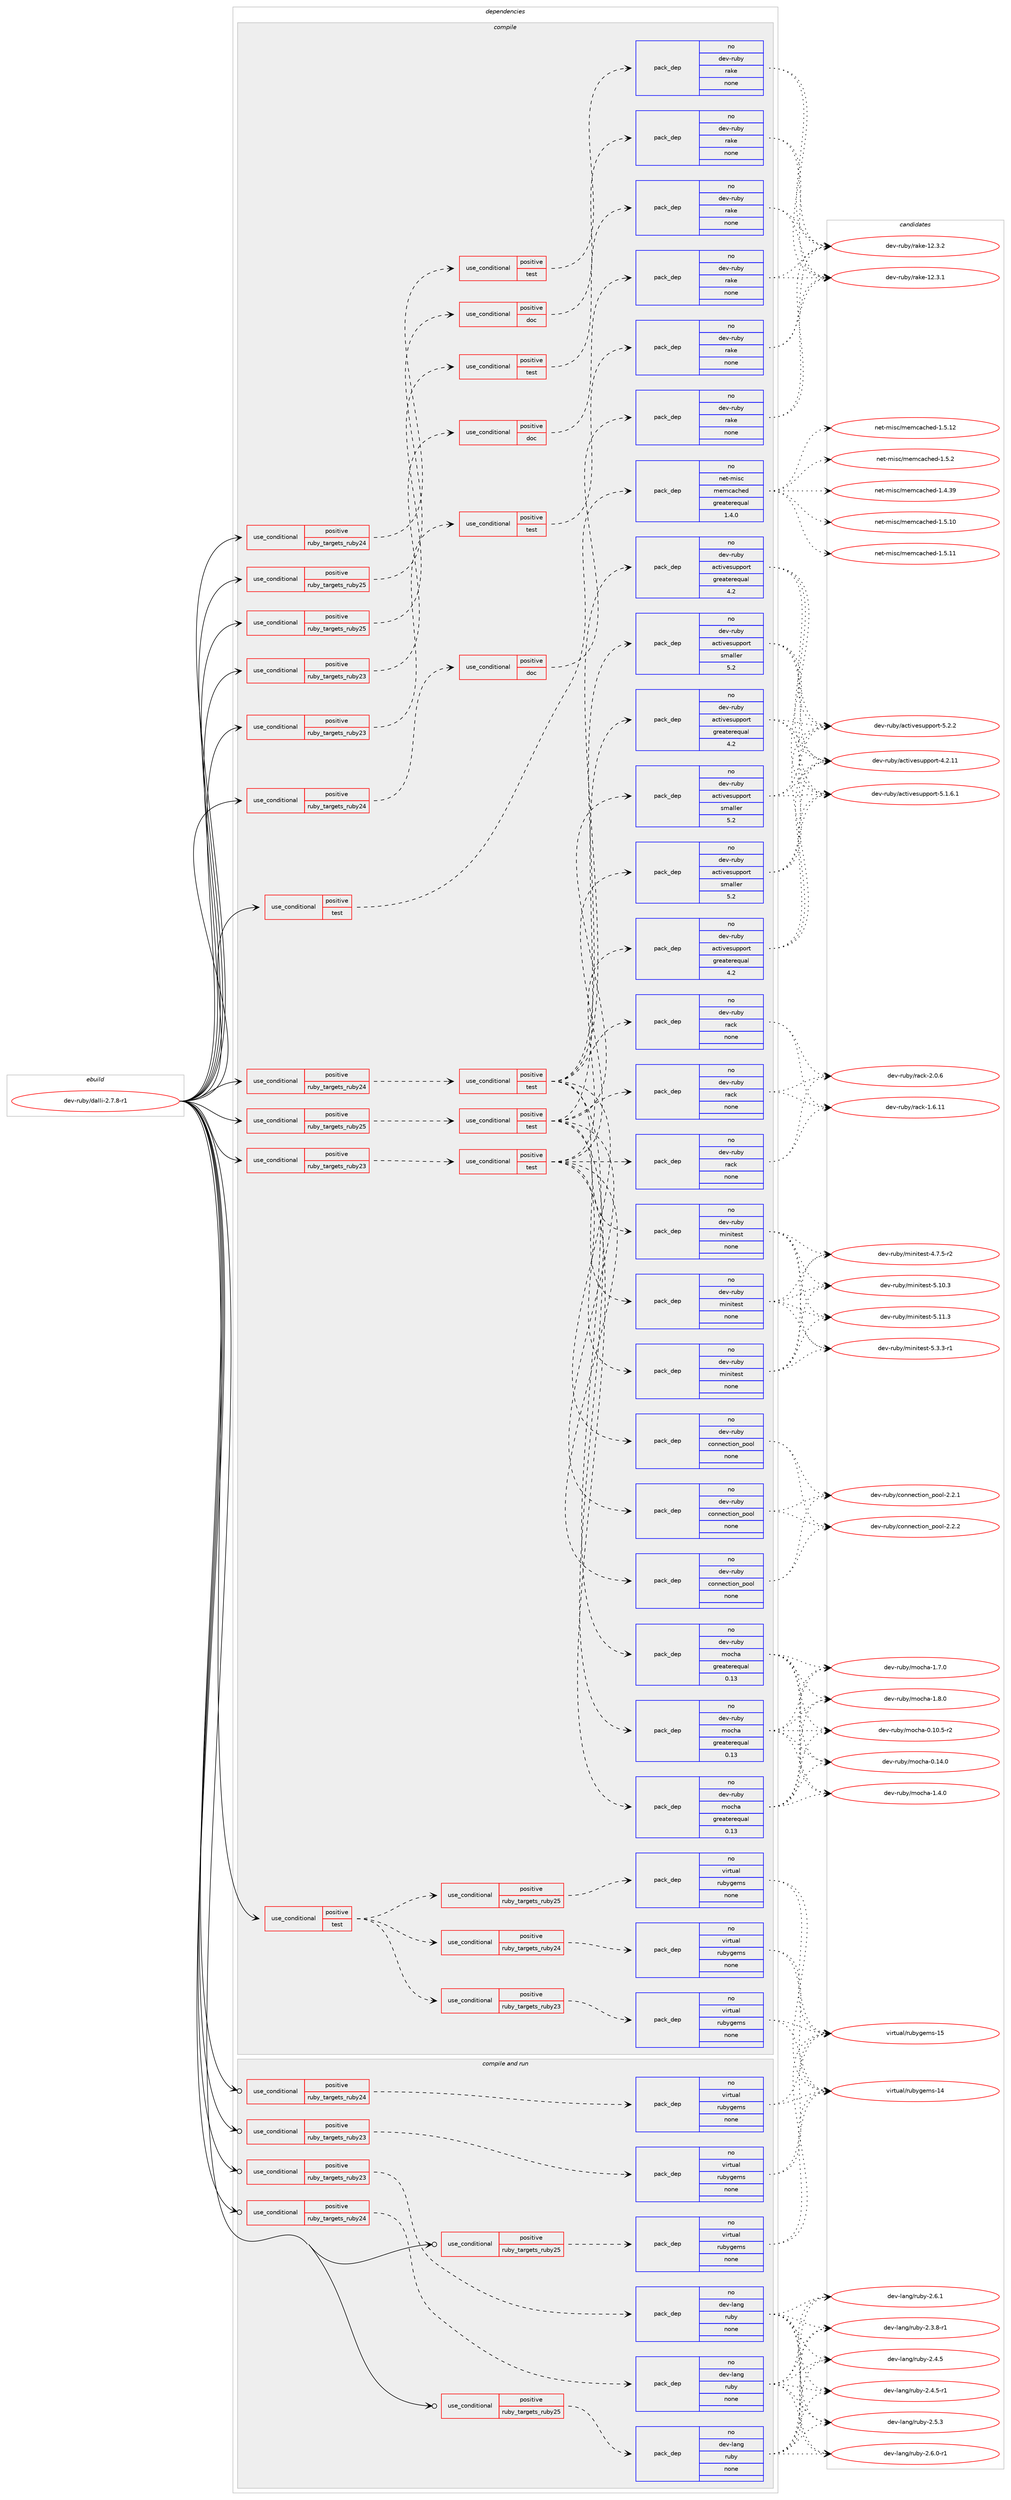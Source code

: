 digraph prolog {

# *************
# Graph options
# *************

newrank=true;
concentrate=true;
compound=true;
graph [rankdir=LR,fontname=Helvetica,fontsize=10,ranksep=1.5];#, ranksep=2.5, nodesep=0.2];
edge  [arrowhead=vee];
node  [fontname=Helvetica,fontsize=10];

# **********
# The ebuild
# **********

subgraph cluster_leftcol {
color=gray;
rank=same;
label=<<i>ebuild</i>>;
id [label="dev-ruby/dalli-2.7.8-r1", color=red, width=4, href="../dev-ruby/dalli-2.7.8-r1.svg"];
}

# ****************
# The dependencies
# ****************

subgraph cluster_midcol {
color=gray;
label=<<i>dependencies</i>>;
subgraph cluster_compile {
fillcolor="#eeeeee";
style=filled;
label=<<i>compile</i>>;
subgraph cond397732 {
dependency1489454 [label=<<TABLE BORDER="0" CELLBORDER="1" CELLSPACING="0" CELLPADDING="4"><TR><TD ROWSPAN="3" CELLPADDING="10">use_conditional</TD></TR><TR><TD>positive</TD></TR><TR><TD>ruby_targets_ruby23</TD></TR></TABLE>>, shape=none, color=red];
subgraph cond397733 {
dependency1489455 [label=<<TABLE BORDER="0" CELLBORDER="1" CELLSPACING="0" CELLPADDING="4"><TR><TD ROWSPAN="3" CELLPADDING="10">use_conditional</TD></TR><TR><TD>positive</TD></TR><TR><TD>doc</TD></TR></TABLE>>, shape=none, color=red];
subgraph pack1068278 {
dependency1489456 [label=<<TABLE BORDER="0" CELLBORDER="1" CELLSPACING="0" CELLPADDING="4" WIDTH="220"><TR><TD ROWSPAN="6" CELLPADDING="30">pack_dep</TD></TR><TR><TD WIDTH="110">no</TD></TR><TR><TD>dev-ruby</TD></TR><TR><TD>rake</TD></TR><TR><TD>none</TD></TR><TR><TD></TD></TR></TABLE>>, shape=none, color=blue];
}
dependency1489455:e -> dependency1489456:w [weight=20,style="dashed",arrowhead="vee"];
}
dependency1489454:e -> dependency1489455:w [weight=20,style="dashed",arrowhead="vee"];
}
id:e -> dependency1489454:w [weight=20,style="solid",arrowhead="vee"];
subgraph cond397734 {
dependency1489457 [label=<<TABLE BORDER="0" CELLBORDER="1" CELLSPACING="0" CELLPADDING="4"><TR><TD ROWSPAN="3" CELLPADDING="10">use_conditional</TD></TR><TR><TD>positive</TD></TR><TR><TD>ruby_targets_ruby23</TD></TR></TABLE>>, shape=none, color=red];
subgraph cond397735 {
dependency1489458 [label=<<TABLE BORDER="0" CELLBORDER="1" CELLSPACING="0" CELLPADDING="4"><TR><TD ROWSPAN="3" CELLPADDING="10">use_conditional</TD></TR><TR><TD>positive</TD></TR><TR><TD>test</TD></TR></TABLE>>, shape=none, color=red];
subgraph pack1068279 {
dependency1489459 [label=<<TABLE BORDER="0" CELLBORDER="1" CELLSPACING="0" CELLPADDING="4" WIDTH="220"><TR><TD ROWSPAN="6" CELLPADDING="30">pack_dep</TD></TR><TR><TD WIDTH="110">no</TD></TR><TR><TD>dev-ruby</TD></TR><TR><TD>minitest</TD></TR><TR><TD>none</TD></TR><TR><TD></TD></TR></TABLE>>, shape=none, color=blue];
}
dependency1489458:e -> dependency1489459:w [weight=20,style="dashed",arrowhead="vee"];
subgraph pack1068280 {
dependency1489460 [label=<<TABLE BORDER="0" CELLBORDER="1" CELLSPACING="0" CELLPADDING="4" WIDTH="220"><TR><TD ROWSPAN="6" CELLPADDING="30">pack_dep</TD></TR><TR><TD WIDTH="110">no</TD></TR><TR><TD>dev-ruby</TD></TR><TR><TD>mocha</TD></TR><TR><TD>greaterequal</TD></TR><TR><TD>0.13</TD></TR></TABLE>>, shape=none, color=blue];
}
dependency1489458:e -> dependency1489460:w [weight=20,style="dashed",arrowhead="vee"];
subgraph pack1068281 {
dependency1489461 [label=<<TABLE BORDER="0" CELLBORDER="1" CELLSPACING="0" CELLPADDING="4" WIDTH="220"><TR><TD ROWSPAN="6" CELLPADDING="30">pack_dep</TD></TR><TR><TD WIDTH="110">no</TD></TR><TR><TD>dev-ruby</TD></TR><TR><TD>rack</TD></TR><TR><TD>none</TD></TR><TR><TD></TD></TR></TABLE>>, shape=none, color=blue];
}
dependency1489458:e -> dependency1489461:w [weight=20,style="dashed",arrowhead="vee"];
subgraph pack1068282 {
dependency1489462 [label=<<TABLE BORDER="0" CELLBORDER="1" CELLSPACING="0" CELLPADDING="4" WIDTH="220"><TR><TD ROWSPAN="6" CELLPADDING="30">pack_dep</TD></TR><TR><TD WIDTH="110">no</TD></TR><TR><TD>dev-ruby</TD></TR><TR><TD>activesupport</TD></TR><TR><TD>greaterequal</TD></TR><TR><TD>4.2</TD></TR></TABLE>>, shape=none, color=blue];
}
dependency1489458:e -> dependency1489462:w [weight=20,style="dashed",arrowhead="vee"];
subgraph pack1068283 {
dependency1489463 [label=<<TABLE BORDER="0" CELLBORDER="1" CELLSPACING="0" CELLPADDING="4" WIDTH="220"><TR><TD ROWSPAN="6" CELLPADDING="30">pack_dep</TD></TR><TR><TD WIDTH="110">no</TD></TR><TR><TD>dev-ruby</TD></TR><TR><TD>activesupport</TD></TR><TR><TD>smaller</TD></TR><TR><TD>5.2</TD></TR></TABLE>>, shape=none, color=blue];
}
dependency1489458:e -> dependency1489463:w [weight=20,style="dashed",arrowhead="vee"];
subgraph pack1068284 {
dependency1489464 [label=<<TABLE BORDER="0" CELLBORDER="1" CELLSPACING="0" CELLPADDING="4" WIDTH="220"><TR><TD ROWSPAN="6" CELLPADDING="30">pack_dep</TD></TR><TR><TD WIDTH="110">no</TD></TR><TR><TD>dev-ruby</TD></TR><TR><TD>connection_pool</TD></TR><TR><TD>none</TD></TR><TR><TD></TD></TR></TABLE>>, shape=none, color=blue];
}
dependency1489458:e -> dependency1489464:w [weight=20,style="dashed",arrowhead="vee"];
}
dependency1489457:e -> dependency1489458:w [weight=20,style="dashed",arrowhead="vee"];
}
id:e -> dependency1489457:w [weight=20,style="solid",arrowhead="vee"];
subgraph cond397736 {
dependency1489465 [label=<<TABLE BORDER="0" CELLBORDER="1" CELLSPACING="0" CELLPADDING="4"><TR><TD ROWSPAN="3" CELLPADDING="10">use_conditional</TD></TR><TR><TD>positive</TD></TR><TR><TD>ruby_targets_ruby23</TD></TR></TABLE>>, shape=none, color=red];
subgraph cond397737 {
dependency1489466 [label=<<TABLE BORDER="0" CELLBORDER="1" CELLSPACING="0" CELLPADDING="4"><TR><TD ROWSPAN="3" CELLPADDING="10">use_conditional</TD></TR><TR><TD>positive</TD></TR><TR><TD>test</TD></TR></TABLE>>, shape=none, color=red];
subgraph pack1068285 {
dependency1489467 [label=<<TABLE BORDER="0" CELLBORDER="1" CELLSPACING="0" CELLPADDING="4" WIDTH="220"><TR><TD ROWSPAN="6" CELLPADDING="30">pack_dep</TD></TR><TR><TD WIDTH="110">no</TD></TR><TR><TD>dev-ruby</TD></TR><TR><TD>rake</TD></TR><TR><TD>none</TD></TR><TR><TD></TD></TR></TABLE>>, shape=none, color=blue];
}
dependency1489466:e -> dependency1489467:w [weight=20,style="dashed",arrowhead="vee"];
}
dependency1489465:e -> dependency1489466:w [weight=20,style="dashed",arrowhead="vee"];
}
id:e -> dependency1489465:w [weight=20,style="solid",arrowhead="vee"];
subgraph cond397738 {
dependency1489468 [label=<<TABLE BORDER="0" CELLBORDER="1" CELLSPACING="0" CELLPADDING="4"><TR><TD ROWSPAN="3" CELLPADDING="10">use_conditional</TD></TR><TR><TD>positive</TD></TR><TR><TD>ruby_targets_ruby24</TD></TR></TABLE>>, shape=none, color=red];
subgraph cond397739 {
dependency1489469 [label=<<TABLE BORDER="0" CELLBORDER="1" CELLSPACING="0" CELLPADDING="4"><TR><TD ROWSPAN="3" CELLPADDING="10">use_conditional</TD></TR><TR><TD>positive</TD></TR><TR><TD>doc</TD></TR></TABLE>>, shape=none, color=red];
subgraph pack1068286 {
dependency1489470 [label=<<TABLE BORDER="0" CELLBORDER="1" CELLSPACING="0" CELLPADDING="4" WIDTH="220"><TR><TD ROWSPAN="6" CELLPADDING="30">pack_dep</TD></TR><TR><TD WIDTH="110">no</TD></TR><TR><TD>dev-ruby</TD></TR><TR><TD>rake</TD></TR><TR><TD>none</TD></TR><TR><TD></TD></TR></TABLE>>, shape=none, color=blue];
}
dependency1489469:e -> dependency1489470:w [weight=20,style="dashed",arrowhead="vee"];
}
dependency1489468:e -> dependency1489469:w [weight=20,style="dashed",arrowhead="vee"];
}
id:e -> dependency1489468:w [weight=20,style="solid",arrowhead="vee"];
subgraph cond397740 {
dependency1489471 [label=<<TABLE BORDER="0" CELLBORDER="1" CELLSPACING="0" CELLPADDING="4"><TR><TD ROWSPAN="3" CELLPADDING="10">use_conditional</TD></TR><TR><TD>positive</TD></TR><TR><TD>ruby_targets_ruby24</TD></TR></TABLE>>, shape=none, color=red];
subgraph cond397741 {
dependency1489472 [label=<<TABLE BORDER="0" CELLBORDER="1" CELLSPACING="0" CELLPADDING="4"><TR><TD ROWSPAN="3" CELLPADDING="10">use_conditional</TD></TR><TR><TD>positive</TD></TR><TR><TD>test</TD></TR></TABLE>>, shape=none, color=red];
subgraph pack1068287 {
dependency1489473 [label=<<TABLE BORDER="0" CELLBORDER="1" CELLSPACING="0" CELLPADDING="4" WIDTH="220"><TR><TD ROWSPAN="6" CELLPADDING="30">pack_dep</TD></TR><TR><TD WIDTH="110">no</TD></TR><TR><TD>dev-ruby</TD></TR><TR><TD>minitest</TD></TR><TR><TD>none</TD></TR><TR><TD></TD></TR></TABLE>>, shape=none, color=blue];
}
dependency1489472:e -> dependency1489473:w [weight=20,style="dashed",arrowhead="vee"];
subgraph pack1068288 {
dependency1489474 [label=<<TABLE BORDER="0" CELLBORDER="1" CELLSPACING="0" CELLPADDING="4" WIDTH="220"><TR><TD ROWSPAN="6" CELLPADDING="30">pack_dep</TD></TR><TR><TD WIDTH="110">no</TD></TR><TR><TD>dev-ruby</TD></TR><TR><TD>mocha</TD></TR><TR><TD>greaterequal</TD></TR><TR><TD>0.13</TD></TR></TABLE>>, shape=none, color=blue];
}
dependency1489472:e -> dependency1489474:w [weight=20,style="dashed",arrowhead="vee"];
subgraph pack1068289 {
dependency1489475 [label=<<TABLE BORDER="0" CELLBORDER="1" CELLSPACING="0" CELLPADDING="4" WIDTH="220"><TR><TD ROWSPAN="6" CELLPADDING="30">pack_dep</TD></TR><TR><TD WIDTH="110">no</TD></TR><TR><TD>dev-ruby</TD></TR><TR><TD>rack</TD></TR><TR><TD>none</TD></TR><TR><TD></TD></TR></TABLE>>, shape=none, color=blue];
}
dependency1489472:e -> dependency1489475:w [weight=20,style="dashed",arrowhead="vee"];
subgraph pack1068290 {
dependency1489476 [label=<<TABLE BORDER="0" CELLBORDER="1" CELLSPACING="0" CELLPADDING="4" WIDTH="220"><TR><TD ROWSPAN="6" CELLPADDING="30">pack_dep</TD></TR><TR><TD WIDTH="110">no</TD></TR><TR><TD>dev-ruby</TD></TR><TR><TD>activesupport</TD></TR><TR><TD>greaterequal</TD></TR><TR><TD>4.2</TD></TR></TABLE>>, shape=none, color=blue];
}
dependency1489472:e -> dependency1489476:w [weight=20,style="dashed",arrowhead="vee"];
subgraph pack1068291 {
dependency1489477 [label=<<TABLE BORDER="0" CELLBORDER="1" CELLSPACING="0" CELLPADDING="4" WIDTH="220"><TR><TD ROWSPAN="6" CELLPADDING="30">pack_dep</TD></TR><TR><TD WIDTH="110">no</TD></TR><TR><TD>dev-ruby</TD></TR><TR><TD>activesupport</TD></TR><TR><TD>smaller</TD></TR><TR><TD>5.2</TD></TR></TABLE>>, shape=none, color=blue];
}
dependency1489472:e -> dependency1489477:w [weight=20,style="dashed",arrowhead="vee"];
subgraph pack1068292 {
dependency1489478 [label=<<TABLE BORDER="0" CELLBORDER="1" CELLSPACING="0" CELLPADDING="4" WIDTH="220"><TR><TD ROWSPAN="6" CELLPADDING="30">pack_dep</TD></TR><TR><TD WIDTH="110">no</TD></TR><TR><TD>dev-ruby</TD></TR><TR><TD>connection_pool</TD></TR><TR><TD>none</TD></TR><TR><TD></TD></TR></TABLE>>, shape=none, color=blue];
}
dependency1489472:e -> dependency1489478:w [weight=20,style="dashed",arrowhead="vee"];
}
dependency1489471:e -> dependency1489472:w [weight=20,style="dashed",arrowhead="vee"];
}
id:e -> dependency1489471:w [weight=20,style="solid",arrowhead="vee"];
subgraph cond397742 {
dependency1489479 [label=<<TABLE BORDER="0" CELLBORDER="1" CELLSPACING="0" CELLPADDING="4"><TR><TD ROWSPAN="3" CELLPADDING="10">use_conditional</TD></TR><TR><TD>positive</TD></TR><TR><TD>ruby_targets_ruby24</TD></TR></TABLE>>, shape=none, color=red];
subgraph cond397743 {
dependency1489480 [label=<<TABLE BORDER="0" CELLBORDER="1" CELLSPACING="0" CELLPADDING="4"><TR><TD ROWSPAN="3" CELLPADDING="10">use_conditional</TD></TR><TR><TD>positive</TD></TR><TR><TD>test</TD></TR></TABLE>>, shape=none, color=red];
subgraph pack1068293 {
dependency1489481 [label=<<TABLE BORDER="0" CELLBORDER="1" CELLSPACING="0" CELLPADDING="4" WIDTH="220"><TR><TD ROWSPAN="6" CELLPADDING="30">pack_dep</TD></TR><TR><TD WIDTH="110">no</TD></TR><TR><TD>dev-ruby</TD></TR><TR><TD>rake</TD></TR><TR><TD>none</TD></TR><TR><TD></TD></TR></TABLE>>, shape=none, color=blue];
}
dependency1489480:e -> dependency1489481:w [weight=20,style="dashed",arrowhead="vee"];
}
dependency1489479:e -> dependency1489480:w [weight=20,style="dashed",arrowhead="vee"];
}
id:e -> dependency1489479:w [weight=20,style="solid",arrowhead="vee"];
subgraph cond397744 {
dependency1489482 [label=<<TABLE BORDER="0" CELLBORDER="1" CELLSPACING="0" CELLPADDING="4"><TR><TD ROWSPAN="3" CELLPADDING="10">use_conditional</TD></TR><TR><TD>positive</TD></TR><TR><TD>ruby_targets_ruby25</TD></TR></TABLE>>, shape=none, color=red];
subgraph cond397745 {
dependency1489483 [label=<<TABLE BORDER="0" CELLBORDER="1" CELLSPACING="0" CELLPADDING="4"><TR><TD ROWSPAN="3" CELLPADDING="10">use_conditional</TD></TR><TR><TD>positive</TD></TR><TR><TD>doc</TD></TR></TABLE>>, shape=none, color=red];
subgraph pack1068294 {
dependency1489484 [label=<<TABLE BORDER="0" CELLBORDER="1" CELLSPACING="0" CELLPADDING="4" WIDTH="220"><TR><TD ROWSPAN="6" CELLPADDING="30">pack_dep</TD></TR><TR><TD WIDTH="110">no</TD></TR><TR><TD>dev-ruby</TD></TR><TR><TD>rake</TD></TR><TR><TD>none</TD></TR><TR><TD></TD></TR></TABLE>>, shape=none, color=blue];
}
dependency1489483:e -> dependency1489484:w [weight=20,style="dashed",arrowhead="vee"];
}
dependency1489482:e -> dependency1489483:w [weight=20,style="dashed",arrowhead="vee"];
}
id:e -> dependency1489482:w [weight=20,style="solid",arrowhead="vee"];
subgraph cond397746 {
dependency1489485 [label=<<TABLE BORDER="0" CELLBORDER="1" CELLSPACING="0" CELLPADDING="4"><TR><TD ROWSPAN="3" CELLPADDING="10">use_conditional</TD></TR><TR><TD>positive</TD></TR><TR><TD>ruby_targets_ruby25</TD></TR></TABLE>>, shape=none, color=red];
subgraph cond397747 {
dependency1489486 [label=<<TABLE BORDER="0" CELLBORDER="1" CELLSPACING="0" CELLPADDING="4"><TR><TD ROWSPAN="3" CELLPADDING="10">use_conditional</TD></TR><TR><TD>positive</TD></TR><TR><TD>test</TD></TR></TABLE>>, shape=none, color=red];
subgraph pack1068295 {
dependency1489487 [label=<<TABLE BORDER="0" CELLBORDER="1" CELLSPACING="0" CELLPADDING="4" WIDTH="220"><TR><TD ROWSPAN="6" CELLPADDING="30">pack_dep</TD></TR><TR><TD WIDTH="110">no</TD></TR><TR><TD>dev-ruby</TD></TR><TR><TD>minitest</TD></TR><TR><TD>none</TD></TR><TR><TD></TD></TR></TABLE>>, shape=none, color=blue];
}
dependency1489486:e -> dependency1489487:w [weight=20,style="dashed",arrowhead="vee"];
subgraph pack1068296 {
dependency1489488 [label=<<TABLE BORDER="0" CELLBORDER="1" CELLSPACING="0" CELLPADDING="4" WIDTH="220"><TR><TD ROWSPAN="6" CELLPADDING="30">pack_dep</TD></TR><TR><TD WIDTH="110">no</TD></TR><TR><TD>dev-ruby</TD></TR><TR><TD>mocha</TD></TR><TR><TD>greaterequal</TD></TR><TR><TD>0.13</TD></TR></TABLE>>, shape=none, color=blue];
}
dependency1489486:e -> dependency1489488:w [weight=20,style="dashed",arrowhead="vee"];
subgraph pack1068297 {
dependency1489489 [label=<<TABLE BORDER="0" CELLBORDER="1" CELLSPACING="0" CELLPADDING="4" WIDTH="220"><TR><TD ROWSPAN="6" CELLPADDING="30">pack_dep</TD></TR><TR><TD WIDTH="110">no</TD></TR><TR><TD>dev-ruby</TD></TR><TR><TD>rack</TD></TR><TR><TD>none</TD></TR><TR><TD></TD></TR></TABLE>>, shape=none, color=blue];
}
dependency1489486:e -> dependency1489489:w [weight=20,style="dashed",arrowhead="vee"];
subgraph pack1068298 {
dependency1489490 [label=<<TABLE BORDER="0" CELLBORDER="1" CELLSPACING="0" CELLPADDING="4" WIDTH="220"><TR><TD ROWSPAN="6" CELLPADDING="30">pack_dep</TD></TR><TR><TD WIDTH="110">no</TD></TR><TR><TD>dev-ruby</TD></TR><TR><TD>activesupport</TD></TR><TR><TD>greaterequal</TD></TR><TR><TD>4.2</TD></TR></TABLE>>, shape=none, color=blue];
}
dependency1489486:e -> dependency1489490:w [weight=20,style="dashed",arrowhead="vee"];
subgraph pack1068299 {
dependency1489491 [label=<<TABLE BORDER="0" CELLBORDER="1" CELLSPACING="0" CELLPADDING="4" WIDTH="220"><TR><TD ROWSPAN="6" CELLPADDING="30">pack_dep</TD></TR><TR><TD WIDTH="110">no</TD></TR><TR><TD>dev-ruby</TD></TR><TR><TD>activesupport</TD></TR><TR><TD>smaller</TD></TR><TR><TD>5.2</TD></TR></TABLE>>, shape=none, color=blue];
}
dependency1489486:e -> dependency1489491:w [weight=20,style="dashed",arrowhead="vee"];
subgraph pack1068300 {
dependency1489492 [label=<<TABLE BORDER="0" CELLBORDER="1" CELLSPACING="0" CELLPADDING="4" WIDTH="220"><TR><TD ROWSPAN="6" CELLPADDING="30">pack_dep</TD></TR><TR><TD WIDTH="110">no</TD></TR><TR><TD>dev-ruby</TD></TR><TR><TD>connection_pool</TD></TR><TR><TD>none</TD></TR><TR><TD></TD></TR></TABLE>>, shape=none, color=blue];
}
dependency1489486:e -> dependency1489492:w [weight=20,style="dashed",arrowhead="vee"];
}
dependency1489485:e -> dependency1489486:w [weight=20,style="dashed",arrowhead="vee"];
}
id:e -> dependency1489485:w [weight=20,style="solid",arrowhead="vee"];
subgraph cond397748 {
dependency1489493 [label=<<TABLE BORDER="0" CELLBORDER="1" CELLSPACING="0" CELLPADDING="4"><TR><TD ROWSPAN="3" CELLPADDING="10">use_conditional</TD></TR><TR><TD>positive</TD></TR><TR><TD>ruby_targets_ruby25</TD></TR></TABLE>>, shape=none, color=red];
subgraph cond397749 {
dependency1489494 [label=<<TABLE BORDER="0" CELLBORDER="1" CELLSPACING="0" CELLPADDING="4"><TR><TD ROWSPAN="3" CELLPADDING="10">use_conditional</TD></TR><TR><TD>positive</TD></TR><TR><TD>test</TD></TR></TABLE>>, shape=none, color=red];
subgraph pack1068301 {
dependency1489495 [label=<<TABLE BORDER="0" CELLBORDER="1" CELLSPACING="0" CELLPADDING="4" WIDTH="220"><TR><TD ROWSPAN="6" CELLPADDING="30">pack_dep</TD></TR><TR><TD WIDTH="110">no</TD></TR><TR><TD>dev-ruby</TD></TR><TR><TD>rake</TD></TR><TR><TD>none</TD></TR><TR><TD></TD></TR></TABLE>>, shape=none, color=blue];
}
dependency1489494:e -> dependency1489495:w [weight=20,style="dashed",arrowhead="vee"];
}
dependency1489493:e -> dependency1489494:w [weight=20,style="dashed",arrowhead="vee"];
}
id:e -> dependency1489493:w [weight=20,style="solid",arrowhead="vee"];
subgraph cond397750 {
dependency1489496 [label=<<TABLE BORDER="0" CELLBORDER="1" CELLSPACING="0" CELLPADDING="4"><TR><TD ROWSPAN="3" CELLPADDING="10">use_conditional</TD></TR><TR><TD>positive</TD></TR><TR><TD>test</TD></TR></TABLE>>, shape=none, color=red];
subgraph cond397751 {
dependency1489497 [label=<<TABLE BORDER="0" CELLBORDER="1" CELLSPACING="0" CELLPADDING="4"><TR><TD ROWSPAN="3" CELLPADDING="10">use_conditional</TD></TR><TR><TD>positive</TD></TR><TR><TD>ruby_targets_ruby23</TD></TR></TABLE>>, shape=none, color=red];
subgraph pack1068302 {
dependency1489498 [label=<<TABLE BORDER="0" CELLBORDER="1" CELLSPACING="0" CELLPADDING="4" WIDTH="220"><TR><TD ROWSPAN="6" CELLPADDING="30">pack_dep</TD></TR><TR><TD WIDTH="110">no</TD></TR><TR><TD>virtual</TD></TR><TR><TD>rubygems</TD></TR><TR><TD>none</TD></TR><TR><TD></TD></TR></TABLE>>, shape=none, color=blue];
}
dependency1489497:e -> dependency1489498:w [weight=20,style="dashed",arrowhead="vee"];
}
dependency1489496:e -> dependency1489497:w [weight=20,style="dashed",arrowhead="vee"];
subgraph cond397752 {
dependency1489499 [label=<<TABLE BORDER="0" CELLBORDER="1" CELLSPACING="0" CELLPADDING="4"><TR><TD ROWSPAN="3" CELLPADDING="10">use_conditional</TD></TR><TR><TD>positive</TD></TR><TR><TD>ruby_targets_ruby24</TD></TR></TABLE>>, shape=none, color=red];
subgraph pack1068303 {
dependency1489500 [label=<<TABLE BORDER="0" CELLBORDER="1" CELLSPACING="0" CELLPADDING="4" WIDTH="220"><TR><TD ROWSPAN="6" CELLPADDING="30">pack_dep</TD></TR><TR><TD WIDTH="110">no</TD></TR><TR><TD>virtual</TD></TR><TR><TD>rubygems</TD></TR><TR><TD>none</TD></TR><TR><TD></TD></TR></TABLE>>, shape=none, color=blue];
}
dependency1489499:e -> dependency1489500:w [weight=20,style="dashed",arrowhead="vee"];
}
dependency1489496:e -> dependency1489499:w [weight=20,style="dashed",arrowhead="vee"];
subgraph cond397753 {
dependency1489501 [label=<<TABLE BORDER="0" CELLBORDER="1" CELLSPACING="0" CELLPADDING="4"><TR><TD ROWSPAN="3" CELLPADDING="10">use_conditional</TD></TR><TR><TD>positive</TD></TR><TR><TD>ruby_targets_ruby25</TD></TR></TABLE>>, shape=none, color=red];
subgraph pack1068304 {
dependency1489502 [label=<<TABLE BORDER="0" CELLBORDER="1" CELLSPACING="0" CELLPADDING="4" WIDTH="220"><TR><TD ROWSPAN="6" CELLPADDING="30">pack_dep</TD></TR><TR><TD WIDTH="110">no</TD></TR><TR><TD>virtual</TD></TR><TR><TD>rubygems</TD></TR><TR><TD>none</TD></TR><TR><TD></TD></TR></TABLE>>, shape=none, color=blue];
}
dependency1489501:e -> dependency1489502:w [weight=20,style="dashed",arrowhead="vee"];
}
dependency1489496:e -> dependency1489501:w [weight=20,style="dashed",arrowhead="vee"];
}
id:e -> dependency1489496:w [weight=20,style="solid",arrowhead="vee"];
subgraph cond397754 {
dependency1489503 [label=<<TABLE BORDER="0" CELLBORDER="1" CELLSPACING="0" CELLPADDING="4"><TR><TD ROWSPAN="3" CELLPADDING="10">use_conditional</TD></TR><TR><TD>positive</TD></TR><TR><TD>test</TD></TR></TABLE>>, shape=none, color=red];
subgraph pack1068305 {
dependency1489504 [label=<<TABLE BORDER="0" CELLBORDER="1" CELLSPACING="0" CELLPADDING="4" WIDTH="220"><TR><TD ROWSPAN="6" CELLPADDING="30">pack_dep</TD></TR><TR><TD WIDTH="110">no</TD></TR><TR><TD>net-misc</TD></TR><TR><TD>memcached</TD></TR><TR><TD>greaterequal</TD></TR><TR><TD>1.4.0</TD></TR></TABLE>>, shape=none, color=blue];
}
dependency1489503:e -> dependency1489504:w [weight=20,style="dashed",arrowhead="vee"];
}
id:e -> dependency1489503:w [weight=20,style="solid",arrowhead="vee"];
}
subgraph cluster_compileandrun {
fillcolor="#eeeeee";
style=filled;
label=<<i>compile and run</i>>;
subgraph cond397755 {
dependency1489505 [label=<<TABLE BORDER="0" CELLBORDER="1" CELLSPACING="0" CELLPADDING="4"><TR><TD ROWSPAN="3" CELLPADDING="10">use_conditional</TD></TR><TR><TD>positive</TD></TR><TR><TD>ruby_targets_ruby23</TD></TR></TABLE>>, shape=none, color=red];
subgraph pack1068306 {
dependency1489506 [label=<<TABLE BORDER="0" CELLBORDER="1" CELLSPACING="0" CELLPADDING="4" WIDTH="220"><TR><TD ROWSPAN="6" CELLPADDING="30">pack_dep</TD></TR><TR><TD WIDTH="110">no</TD></TR><TR><TD>dev-lang</TD></TR><TR><TD>ruby</TD></TR><TR><TD>none</TD></TR><TR><TD></TD></TR></TABLE>>, shape=none, color=blue];
}
dependency1489505:e -> dependency1489506:w [weight=20,style="dashed",arrowhead="vee"];
}
id:e -> dependency1489505:w [weight=20,style="solid",arrowhead="odotvee"];
subgraph cond397756 {
dependency1489507 [label=<<TABLE BORDER="0" CELLBORDER="1" CELLSPACING="0" CELLPADDING="4"><TR><TD ROWSPAN="3" CELLPADDING="10">use_conditional</TD></TR><TR><TD>positive</TD></TR><TR><TD>ruby_targets_ruby23</TD></TR></TABLE>>, shape=none, color=red];
subgraph pack1068307 {
dependency1489508 [label=<<TABLE BORDER="0" CELLBORDER="1" CELLSPACING="0" CELLPADDING="4" WIDTH="220"><TR><TD ROWSPAN="6" CELLPADDING="30">pack_dep</TD></TR><TR><TD WIDTH="110">no</TD></TR><TR><TD>virtual</TD></TR><TR><TD>rubygems</TD></TR><TR><TD>none</TD></TR><TR><TD></TD></TR></TABLE>>, shape=none, color=blue];
}
dependency1489507:e -> dependency1489508:w [weight=20,style="dashed",arrowhead="vee"];
}
id:e -> dependency1489507:w [weight=20,style="solid",arrowhead="odotvee"];
subgraph cond397757 {
dependency1489509 [label=<<TABLE BORDER="0" CELLBORDER="1" CELLSPACING="0" CELLPADDING="4"><TR><TD ROWSPAN="3" CELLPADDING="10">use_conditional</TD></TR><TR><TD>positive</TD></TR><TR><TD>ruby_targets_ruby24</TD></TR></TABLE>>, shape=none, color=red];
subgraph pack1068308 {
dependency1489510 [label=<<TABLE BORDER="0" CELLBORDER="1" CELLSPACING="0" CELLPADDING="4" WIDTH="220"><TR><TD ROWSPAN="6" CELLPADDING="30">pack_dep</TD></TR><TR><TD WIDTH="110">no</TD></TR><TR><TD>dev-lang</TD></TR><TR><TD>ruby</TD></TR><TR><TD>none</TD></TR><TR><TD></TD></TR></TABLE>>, shape=none, color=blue];
}
dependency1489509:e -> dependency1489510:w [weight=20,style="dashed",arrowhead="vee"];
}
id:e -> dependency1489509:w [weight=20,style="solid",arrowhead="odotvee"];
subgraph cond397758 {
dependency1489511 [label=<<TABLE BORDER="0" CELLBORDER="1" CELLSPACING="0" CELLPADDING="4"><TR><TD ROWSPAN="3" CELLPADDING="10">use_conditional</TD></TR><TR><TD>positive</TD></TR><TR><TD>ruby_targets_ruby24</TD></TR></TABLE>>, shape=none, color=red];
subgraph pack1068309 {
dependency1489512 [label=<<TABLE BORDER="0" CELLBORDER="1" CELLSPACING="0" CELLPADDING="4" WIDTH="220"><TR><TD ROWSPAN="6" CELLPADDING="30">pack_dep</TD></TR><TR><TD WIDTH="110">no</TD></TR><TR><TD>virtual</TD></TR><TR><TD>rubygems</TD></TR><TR><TD>none</TD></TR><TR><TD></TD></TR></TABLE>>, shape=none, color=blue];
}
dependency1489511:e -> dependency1489512:w [weight=20,style="dashed",arrowhead="vee"];
}
id:e -> dependency1489511:w [weight=20,style="solid",arrowhead="odotvee"];
subgraph cond397759 {
dependency1489513 [label=<<TABLE BORDER="0" CELLBORDER="1" CELLSPACING="0" CELLPADDING="4"><TR><TD ROWSPAN="3" CELLPADDING="10">use_conditional</TD></TR><TR><TD>positive</TD></TR><TR><TD>ruby_targets_ruby25</TD></TR></TABLE>>, shape=none, color=red];
subgraph pack1068310 {
dependency1489514 [label=<<TABLE BORDER="0" CELLBORDER="1" CELLSPACING="0" CELLPADDING="4" WIDTH="220"><TR><TD ROWSPAN="6" CELLPADDING="30">pack_dep</TD></TR><TR><TD WIDTH="110">no</TD></TR><TR><TD>dev-lang</TD></TR><TR><TD>ruby</TD></TR><TR><TD>none</TD></TR><TR><TD></TD></TR></TABLE>>, shape=none, color=blue];
}
dependency1489513:e -> dependency1489514:w [weight=20,style="dashed",arrowhead="vee"];
}
id:e -> dependency1489513:w [weight=20,style="solid",arrowhead="odotvee"];
subgraph cond397760 {
dependency1489515 [label=<<TABLE BORDER="0" CELLBORDER="1" CELLSPACING="0" CELLPADDING="4"><TR><TD ROWSPAN="3" CELLPADDING="10">use_conditional</TD></TR><TR><TD>positive</TD></TR><TR><TD>ruby_targets_ruby25</TD></TR></TABLE>>, shape=none, color=red];
subgraph pack1068311 {
dependency1489516 [label=<<TABLE BORDER="0" CELLBORDER="1" CELLSPACING="0" CELLPADDING="4" WIDTH="220"><TR><TD ROWSPAN="6" CELLPADDING="30">pack_dep</TD></TR><TR><TD WIDTH="110">no</TD></TR><TR><TD>virtual</TD></TR><TR><TD>rubygems</TD></TR><TR><TD>none</TD></TR><TR><TD></TD></TR></TABLE>>, shape=none, color=blue];
}
dependency1489515:e -> dependency1489516:w [weight=20,style="dashed",arrowhead="vee"];
}
id:e -> dependency1489515:w [weight=20,style="solid",arrowhead="odotvee"];
}
subgraph cluster_run {
fillcolor="#eeeeee";
style=filled;
label=<<i>run</i>>;
}
}

# **************
# The candidates
# **************

subgraph cluster_choices {
rank=same;
color=gray;
label=<<i>candidates</i>>;

subgraph choice1068278 {
color=black;
nodesep=1;
choice1001011184511411798121471149710710145495046514649 [label="dev-ruby/rake-12.3.1", color=red, width=4,href="../dev-ruby/rake-12.3.1.svg"];
choice1001011184511411798121471149710710145495046514650 [label="dev-ruby/rake-12.3.2", color=red, width=4,href="../dev-ruby/rake-12.3.2.svg"];
dependency1489456:e -> choice1001011184511411798121471149710710145495046514649:w [style=dotted,weight="100"];
dependency1489456:e -> choice1001011184511411798121471149710710145495046514650:w [style=dotted,weight="100"];
}
subgraph choice1068279 {
color=black;
nodesep=1;
choice1001011184511411798121471091051101051161011151164552465546534511450 [label="dev-ruby/minitest-4.7.5-r2", color=red, width=4,href="../dev-ruby/minitest-4.7.5-r2.svg"];
choice10010111845114117981214710910511010511610111511645534649484651 [label="dev-ruby/minitest-5.10.3", color=red, width=4,href="../dev-ruby/minitest-5.10.3.svg"];
choice10010111845114117981214710910511010511610111511645534649494651 [label="dev-ruby/minitest-5.11.3", color=red, width=4,href="../dev-ruby/minitest-5.11.3.svg"];
choice1001011184511411798121471091051101051161011151164553465146514511449 [label="dev-ruby/minitest-5.3.3-r1", color=red, width=4,href="../dev-ruby/minitest-5.3.3-r1.svg"];
dependency1489459:e -> choice1001011184511411798121471091051101051161011151164552465546534511450:w [style=dotted,weight="100"];
dependency1489459:e -> choice10010111845114117981214710910511010511610111511645534649484651:w [style=dotted,weight="100"];
dependency1489459:e -> choice10010111845114117981214710910511010511610111511645534649494651:w [style=dotted,weight="100"];
dependency1489459:e -> choice1001011184511411798121471091051101051161011151164553465146514511449:w [style=dotted,weight="100"];
}
subgraph choice1068280 {
color=black;
nodesep=1;
choice1001011184511411798121471091119910497454846494846534511450 [label="dev-ruby/mocha-0.10.5-r2", color=red, width=4,href="../dev-ruby/mocha-0.10.5-r2.svg"];
choice100101118451141179812147109111991049745484649524648 [label="dev-ruby/mocha-0.14.0", color=red, width=4,href="../dev-ruby/mocha-0.14.0.svg"];
choice1001011184511411798121471091119910497454946524648 [label="dev-ruby/mocha-1.4.0", color=red, width=4,href="../dev-ruby/mocha-1.4.0.svg"];
choice1001011184511411798121471091119910497454946554648 [label="dev-ruby/mocha-1.7.0", color=red, width=4,href="../dev-ruby/mocha-1.7.0.svg"];
choice1001011184511411798121471091119910497454946564648 [label="dev-ruby/mocha-1.8.0", color=red, width=4,href="../dev-ruby/mocha-1.8.0.svg"];
dependency1489460:e -> choice1001011184511411798121471091119910497454846494846534511450:w [style=dotted,weight="100"];
dependency1489460:e -> choice100101118451141179812147109111991049745484649524648:w [style=dotted,weight="100"];
dependency1489460:e -> choice1001011184511411798121471091119910497454946524648:w [style=dotted,weight="100"];
dependency1489460:e -> choice1001011184511411798121471091119910497454946554648:w [style=dotted,weight="100"];
dependency1489460:e -> choice1001011184511411798121471091119910497454946564648:w [style=dotted,weight="100"];
}
subgraph choice1068281 {
color=black;
nodesep=1;
choice100101118451141179812147114979910745494654464949 [label="dev-ruby/rack-1.6.11", color=red, width=4,href="../dev-ruby/rack-1.6.11.svg"];
choice1001011184511411798121471149799107455046484654 [label="dev-ruby/rack-2.0.6", color=red, width=4,href="../dev-ruby/rack-2.0.6.svg"];
dependency1489461:e -> choice100101118451141179812147114979910745494654464949:w [style=dotted,weight="100"];
dependency1489461:e -> choice1001011184511411798121471149799107455046484654:w [style=dotted,weight="100"];
}
subgraph choice1068282 {
color=black;
nodesep=1;
choice100101118451141179812147979911610511810111511711211211111411645524650464949 [label="dev-ruby/activesupport-4.2.11", color=red, width=4,href="../dev-ruby/activesupport-4.2.11.svg"];
choice10010111845114117981214797991161051181011151171121121111141164553464946544649 [label="dev-ruby/activesupport-5.1.6.1", color=red, width=4,href="../dev-ruby/activesupport-5.1.6.1.svg"];
choice1001011184511411798121479799116105118101115117112112111114116455346504650 [label="dev-ruby/activesupport-5.2.2", color=red, width=4,href="../dev-ruby/activesupport-5.2.2.svg"];
dependency1489462:e -> choice100101118451141179812147979911610511810111511711211211111411645524650464949:w [style=dotted,weight="100"];
dependency1489462:e -> choice10010111845114117981214797991161051181011151171121121111141164553464946544649:w [style=dotted,weight="100"];
dependency1489462:e -> choice1001011184511411798121479799116105118101115117112112111114116455346504650:w [style=dotted,weight="100"];
}
subgraph choice1068283 {
color=black;
nodesep=1;
choice100101118451141179812147979911610511810111511711211211111411645524650464949 [label="dev-ruby/activesupport-4.2.11", color=red, width=4,href="../dev-ruby/activesupport-4.2.11.svg"];
choice10010111845114117981214797991161051181011151171121121111141164553464946544649 [label="dev-ruby/activesupport-5.1.6.1", color=red, width=4,href="../dev-ruby/activesupport-5.1.6.1.svg"];
choice1001011184511411798121479799116105118101115117112112111114116455346504650 [label="dev-ruby/activesupport-5.2.2", color=red, width=4,href="../dev-ruby/activesupport-5.2.2.svg"];
dependency1489463:e -> choice100101118451141179812147979911610511810111511711211211111411645524650464949:w [style=dotted,weight="100"];
dependency1489463:e -> choice10010111845114117981214797991161051181011151171121121111141164553464946544649:w [style=dotted,weight="100"];
dependency1489463:e -> choice1001011184511411798121479799116105118101115117112112111114116455346504650:w [style=dotted,weight="100"];
}
subgraph choice1068284 {
color=black;
nodesep=1;
choice100101118451141179812147991111101101019911610511111095112111111108455046504649 [label="dev-ruby/connection_pool-2.2.1", color=red, width=4,href="../dev-ruby/connection_pool-2.2.1.svg"];
choice100101118451141179812147991111101101019911610511111095112111111108455046504650 [label="dev-ruby/connection_pool-2.2.2", color=red, width=4,href="../dev-ruby/connection_pool-2.2.2.svg"];
dependency1489464:e -> choice100101118451141179812147991111101101019911610511111095112111111108455046504649:w [style=dotted,weight="100"];
dependency1489464:e -> choice100101118451141179812147991111101101019911610511111095112111111108455046504650:w [style=dotted,weight="100"];
}
subgraph choice1068285 {
color=black;
nodesep=1;
choice1001011184511411798121471149710710145495046514649 [label="dev-ruby/rake-12.3.1", color=red, width=4,href="../dev-ruby/rake-12.3.1.svg"];
choice1001011184511411798121471149710710145495046514650 [label="dev-ruby/rake-12.3.2", color=red, width=4,href="../dev-ruby/rake-12.3.2.svg"];
dependency1489467:e -> choice1001011184511411798121471149710710145495046514649:w [style=dotted,weight="100"];
dependency1489467:e -> choice1001011184511411798121471149710710145495046514650:w [style=dotted,weight="100"];
}
subgraph choice1068286 {
color=black;
nodesep=1;
choice1001011184511411798121471149710710145495046514649 [label="dev-ruby/rake-12.3.1", color=red, width=4,href="../dev-ruby/rake-12.3.1.svg"];
choice1001011184511411798121471149710710145495046514650 [label="dev-ruby/rake-12.3.2", color=red, width=4,href="../dev-ruby/rake-12.3.2.svg"];
dependency1489470:e -> choice1001011184511411798121471149710710145495046514649:w [style=dotted,weight="100"];
dependency1489470:e -> choice1001011184511411798121471149710710145495046514650:w [style=dotted,weight="100"];
}
subgraph choice1068287 {
color=black;
nodesep=1;
choice1001011184511411798121471091051101051161011151164552465546534511450 [label="dev-ruby/minitest-4.7.5-r2", color=red, width=4,href="../dev-ruby/minitest-4.7.5-r2.svg"];
choice10010111845114117981214710910511010511610111511645534649484651 [label="dev-ruby/minitest-5.10.3", color=red, width=4,href="../dev-ruby/minitest-5.10.3.svg"];
choice10010111845114117981214710910511010511610111511645534649494651 [label="dev-ruby/minitest-5.11.3", color=red, width=4,href="../dev-ruby/minitest-5.11.3.svg"];
choice1001011184511411798121471091051101051161011151164553465146514511449 [label="dev-ruby/minitest-5.3.3-r1", color=red, width=4,href="../dev-ruby/minitest-5.3.3-r1.svg"];
dependency1489473:e -> choice1001011184511411798121471091051101051161011151164552465546534511450:w [style=dotted,weight="100"];
dependency1489473:e -> choice10010111845114117981214710910511010511610111511645534649484651:w [style=dotted,weight="100"];
dependency1489473:e -> choice10010111845114117981214710910511010511610111511645534649494651:w [style=dotted,weight="100"];
dependency1489473:e -> choice1001011184511411798121471091051101051161011151164553465146514511449:w [style=dotted,weight="100"];
}
subgraph choice1068288 {
color=black;
nodesep=1;
choice1001011184511411798121471091119910497454846494846534511450 [label="dev-ruby/mocha-0.10.5-r2", color=red, width=4,href="../dev-ruby/mocha-0.10.5-r2.svg"];
choice100101118451141179812147109111991049745484649524648 [label="dev-ruby/mocha-0.14.0", color=red, width=4,href="../dev-ruby/mocha-0.14.0.svg"];
choice1001011184511411798121471091119910497454946524648 [label="dev-ruby/mocha-1.4.0", color=red, width=4,href="../dev-ruby/mocha-1.4.0.svg"];
choice1001011184511411798121471091119910497454946554648 [label="dev-ruby/mocha-1.7.0", color=red, width=4,href="../dev-ruby/mocha-1.7.0.svg"];
choice1001011184511411798121471091119910497454946564648 [label="dev-ruby/mocha-1.8.0", color=red, width=4,href="../dev-ruby/mocha-1.8.0.svg"];
dependency1489474:e -> choice1001011184511411798121471091119910497454846494846534511450:w [style=dotted,weight="100"];
dependency1489474:e -> choice100101118451141179812147109111991049745484649524648:w [style=dotted,weight="100"];
dependency1489474:e -> choice1001011184511411798121471091119910497454946524648:w [style=dotted,weight="100"];
dependency1489474:e -> choice1001011184511411798121471091119910497454946554648:w [style=dotted,weight="100"];
dependency1489474:e -> choice1001011184511411798121471091119910497454946564648:w [style=dotted,weight="100"];
}
subgraph choice1068289 {
color=black;
nodesep=1;
choice100101118451141179812147114979910745494654464949 [label="dev-ruby/rack-1.6.11", color=red, width=4,href="../dev-ruby/rack-1.6.11.svg"];
choice1001011184511411798121471149799107455046484654 [label="dev-ruby/rack-2.0.6", color=red, width=4,href="../dev-ruby/rack-2.0.6.svg"];
dependency1489475:e -> choice100101118451141179812147114979910745494654464949:w [style=dotted,weight="100"];
dependency1489475:e -> choice1001011184511411798121471149799107455046484654:w [style=dotted,weight="100"];
}
subgraph choice1068290 {
color=black;
nodesep=1;
choice100101118451141179812147979911610511810111511711211211111411645524650464949 [label="dev-ruby/activesupport-4.2.11", color=red, width=4,href="../dev-ruby/activesupport-4.2.11.svg"];
choice10010111845114117981214797991161051181011151171121121111141164553464946544649 [label="dev-ruby/activesupport-5.1.6.1", color=red, width=4,href="../dev-ruby/activesupport-5.1.6.1.svg"];
choice1001011184511411798121479799116105118101115117112112111114116455346504650 [label="dev-ruby/activesupport-5.2.2", color=red, width=4,href="../dev-ruby/activesupport-5.2.2.svg"];
dependency1489476:e -> choice100101118451141179812147979911610511810111511711211211111411645524650464949:w [style=dotted,weight="100"];
dependency1489476:e -> choice10010111845114117981214797991161051181011151171121121111141164553464946544649:w [style=dotted,weight="100"];
dependency1489476:e -> choice1001011184511411798121479799116105118101115117112112111114116455346504650:w [style=dotted,weight="100"];
}
subgraph choice1068291 {
color=black;
nodesep=1;
choice100101118451141179812147979911610511810111511711211211111411645524650464949 [label="dev-ruby/activesupport-4.2.11", color=red, width=4,href="../dev-ruby/activesupport-4.2.11.svg"];
choice10010111845114117981214797991161051181011151171121121111141164553464946544649 [label="dev-ruby/activesupport-5.1.6.1", color=red, width=4,href="../dev-ruby/activesupport-5.1.6.1.svg"];
choice1001011184511411798121479799116105118101115117112112111114116455346504650 [label="dev-ruby/activesupport-5.2.2", color=red, width=4,href="../dev-ruby/activesupport-5.2.2.svg"];
dependency1489477:e -> choice100101118451141179812147979911610511810111511711211211111411645524650464949:w [style=dotted,weight="100"];
dependency1489477:e -> choice10010111845114117981214797991161051181011151171121121111141164553464946544649:w [style=dotted,weight="100"];
dependency1489477:e -> choice1001011184511411798121479799116105118101115117112112111114116455346504650:w [style=dotted,weight="100"];
}
subgraph choice1068292 {
color=black;
nodesep=1;
choice100101118451141179812147991111101101019911610511111095112111111108455046504649 [label="dev-ruby/connection_pool-2.2.1", color=red, width=4,href="../dev-ruby/connection_pool-2.2.1.svg"];
choice100101118451141179812147991111101101019911610511111095112111111108455046504650 [label="dev-ruby/connection_pool-2.2.2", color=red, width=4,href="../dev-ruby/connection_pool-2.2.2.svg"];
dependency1489478:e -> choice100101118451141179812147991111101101019911610511111095112111111108455046504649:w [style=dotted,weight="100"];
dependency1489478:e -> choice100101118451141179812147991111101101019911610511111095112111111108455046504650:w [style=dotted,weight="100"];
}
subgraph choice1068293 {
color=black;
nodesep=1;
choice1001011184511411798121471149710710145495046514649 [label="dev-ruby/rake-12.3.1", color=red, width=4,href="../dev-ruby/rake-12.3.1.svg"];
choice1001011184511411798121471149710710145495046514650 [label="dev-ruby/rake-12.3.2", color=red, width=4,href="../dev-ruby/rake-12.3.2.svg"];
dependency1489481:e -> choice1001011184511411798121471149710710145495046514649:w [style=dotted,weight="100"];
dependency1489481:e -> choice1001011184511411798121471149710710145495046514650:w [style=dotted,weight="100"];
}
subgraph choice1068294 {
color=black;
nodesep=1;
choice1001011184511411798121471149710710145495046514649 [label="dev-ruby/rake-12.3.1", color=red, width=4,href="../dev-ruby/rake-12.3.1.svg"];
choice1001011184511411798121471149710710145495046514650 [label="dev-ruby/rake-12.3.2", color=red, width=4,href="../dev-ruby/rake-12.3.2.svg"];
dependency1489484:e -> choice1001011184511411798121471149710710145495046514649:w [style=dotted,weight="100"];
dependency1489484:e -> choice1001011184511411798121471149710710145495046514650:w [style=dotted,weight="100"];
}
subgraph choice1068295 {
color=black;
nodesep=1;
choice1001011184511411798121471091051101051161011151164552465546534511450 [label="dev-ruby/minitest-4.7.5-r2", color=red, width=4,href="../dev-ruby/minitest-4.7.5-r2.svg"];
choice10010111845114117981214710910511010511610111511645534649484651 [label="dev-ruby/minitest-5.10.3", color=red, width=4,href="../dev-ruby/minitest-5.10.3.svg"];
choice10010111845114117981214710910511010511610111511645534649494651 [label="dev-ruby/minitest-5.11.3", color=red, width=4,href="../dev-ruby/minitest-5.11.3.svg"];
choice1001011184511411798121471091051101051161011151164553465146514511449 [label="dev-ruby/minitest-5.3.3-r1", color=red, width=4,href="../dev-ruby/minitest-5.3.3-r1.svg"];
dependency1489487:e -> choice1001011184511411798121471091051101051161011151164552465546534511450:w [style=dotted,weight="100"];
dependency1489487:e -> choice10010111845114117981214710910511010511610111511645534649484651:w [style=dotted,weight="100"];
dependency1489487:e -> choice10010111845114117981214710910511010511610111511645534649494651:w [style=dotted,weight="100"];
dependency1489487:e -> choice1001011184511411798121471091051101051161011151164553465146514511449:w [style=dotted,weight="100"];
}
subgraph choice1068296 {
color=black;
nodesep=1;
choice1001011184511411798121471091119910497454846494846534511450 [label="dev-ruby/mocha-0.10.5-r2", color=red, width=4,href="../dev-ruby/mocha-0.10.5-r2.svg"];
choice100101118451141179812147109111991049745484649524648 [label="dev-ruby/mocha-0.14.0", color=red, width=4,href="../dev-ruby/mocha-0.14.0.svg"];
choice1001011184511411798121471091119910497454946524648 [label="dev-ruby/mocha-1.4.0", color=red, width=4,href="../dev-ruby/mocha-1.4.0.svg"];
choice1001011184511411798121471091119910497454946554648 [label="dev-ruby/mocha-1.7.0", color=red, width=4,href="../dev-ruby/mocha-1.7.0.svg"];
choice1001011184511411798121471091119910497454946564648 [label="dev-ruby/mocha-1.8.0", color=red, width=4,href="../dev-ruby/mocha-1.8.0.svg"];
dependency1489488:e -> choice1001011184511411798121471091119910497454846494846534511450:w [style=dotted,weight="100"];
dependency1489488:e -> choice100101118451141179812147109111991049745484649524648:w [style=dotted,weight="100"];
dependency1489488:e -> choice1001011184511411798121471091119910497454946524648:w [style=dotted,weight="100"];
dependency1489488:e -> choice1001011184511411798121471091119910497454946554648:w [style=dotted,weight="100"];
dependency1489488:e -> choice1001011184511411798121471091119910497454946564648:w [style=dotted,weight="100"];
}
subgraph choice1068297 {
color=black;
nodesep=1;
choice100101118451141179812147114979910745494654464949 [label="dev-ruby/rack-1.6.11", color=red, width=4,href="../dev-ruby/rack-1.6.11.svg"];
choice1001011184511411798121471149799107455046484654 [label="dev-ruby/rack-2.0.6", color=red, width=4,href="../dev-ruby/rack-2.0.6.svg"];
dependency1489489:e -> choice100101118451141179812147114979910745494654464949:w [style=dotted,weight="100"];
dependency1489489:e -> choice1001011184511411798121471149799107455046484654:w [style=dotted,weight="100"];
}
subgraph choice1068298 {
color=black;
nodesep=1;
choice100101118451141179812147979911610511810111511711211211111411645524650464949 [label="dev-ruby/activesupport-4.2.11", color=red, width=4,href="../dev-ruby/activesupport-4.2.11.svg"];
choice10010111845114117981214797991161051181011151171121121111141164553464946544649 [label="dev-ruby/activesupport-5.1.6.1", color=red, width=4,href="../dev-ruby/activesupport-5.1.6.1.svg"];
choice1001011184511411798121479799116105118101115117112112111114116455346504650 [label="dev-ruby/activesupport-5.2.2", color=red, width=4,href="../dev-ruby/activesupport-5.2.2.svg"];
dependency1489490:e -> choice100101118451141179812147979911610511810111511711211211111411645524650464949:w [style=dotted,weight="100"];
dependency1489490:e -> choice10010111845114117981214797991161051181011151171121121111141164553464946544649:w [style=dotted,weight="100"];
dependency1489490:e -> choice1001011184511411798121479799116105118101115117112112111114116455346504650:w [style=dotted,weight="100"];
}
subgraph choice1068299 {
color=black;
nodesep=1;
choice100101118451141179812147979911610511810111511711211211111411645524650464949 [label="dev-ruby/activesupport-4.2.11", color=red, width=4,href="../dev-ruby/activesupport-4.2.11.svg"];
choice10010111845114117981214797991161051181011151171121121111141164553464946544649 [label="dev-ruby/activesupport-5.1.6.1", color=red, width=4,href="../dev-ruby/activesupport-5.1.6.1.svg"];
choice1001011184511411798121479799116105118101115117112112111114116455346504650 [label="dev-ruby/activesupport-5.2.2", color=red, width=4,href="../dev-ruby/activesupport-5.2.2.svg"];
dependency1489491:e -> choice100101118451141179812147979911610511810111511711211211111411645524650464949:w [style=dotted,weight="100"];
dependency1489491:e -> choice10010111845114117981214797991161051181011151171121121111141164553464946544649:w [style=dotted,weight="100"];
dependency1489491:e -> choice1001011184511411798121479799116105118101115117112112111114116455346504650:w [style=dotted,weight="100"];
}
subgraph choice1068300 {
color=black;
nodesep=1;
choice100101118451141179812147991111101101019911610511111095112111111108455046504649 [label="dev-ruby/connection_pool-2.2.1", color=red, width=4,href="../dev-ruby/connection_pool-2.2.1.svg"];
choice100101118451141179812147991111101101019911610511111095112111111108455046504650 [label="dev-ruby/connection_pool-2.2.2", color=red, width=4,href="../dev-ruby/connection_pool-2.2.2.svg"];
dependency1489492:e -> choice100101118451141179812147991111101101019911610511111095112111111108455046504649:w [style=dotted,weight="100"];
dependency1489492:e -> choice100101118451141179812147991111101101019911610511111095112111111108455046504650:w [style=dotted,weight="100"];
}
subgraph choice1068301 {
color=black;
nodesep=1;
choice1001011184511411798121471149710710145495046514649 [label="dev-ruby/rake-12.3.1", color=red, width=4,href="../dev-ruby/rake-12.3.1.svg"];
choice1001011184511411798121471149710710145495046514650 [label="dev-ruby/rake-12.3.2", color=red, width=4,href="../dev-ruby/rake-12.3.2.svg"];
dependency1489495:e -> choice1001011184511411798121471149710710145495046514649:w [style=dotted,weight="100"];
dependency1489495:e -> choice1001011184511411798121471149710710145495046514650:w [style=dotted,weight="100"];
}
subgraph choice1068302 {
color=black;
nodesep=1;
choice118105114116117971084711411798121103101109115454952 [label="virtual/rubygems-14", color=red, width=4,href="../virtual/rubygems-14.svg"];
choice118105114116117971084711411798121103101109115454953 [label="virtual/rubygems-15", color=red, width=4,href="../virtual/rubygems-15.svg"];
dependency1489498:e -> choice118105114116117971084711411798121103101109115454952:w [style=dotted,weight="100"];
dependency1489498:e -> choice118105114116117971084711411798121103101109115454953:w [style=dotted,weight="100"];
}
subgraph choice1068303 {
color=black;
nodesep=1;
choice118105114116117971084711411798121103101109115454952 [label="virtual/rubygems-14", color=red, width=4,href="../virtual/rubygems-14.svg"];
choice118105114116117971084711411798121103101109115454953 [label="virtual/rubygems-15", color=red, width=4,href="../virtual/rubygems-15.svg"];
dependency1489500:e -> choice118105114116117971084711411798121103101109115454952:w [style=dotted,weight="100"];
dependency1489500:e -> choice118105114116117971084711411798121103101109115454953:w [style=dotted,weight="100"];
}
subgraph choice1068304 {
color=black;
nodesep=1;
choice118105114116117971084711411798121103101109115454952 [label="virtual/rubygems-14", color=red, width=4,href="../virtual/rubygems-14.svg"];
choice118105114116117971084711411798121103101109115454953 [label="virtual/rubygems-15", color=red, width=4,href="../virtual/rubygems-15.svg"];
dependency1489502:e -> choice118105114116117971084711411798121103101109115454952:w [style=dotted,weight="100"];
dependency1489502:e -> choice118105114116117971084711411798121103101109115454953:w [style=dotted,weight="100"];
}
subgraph choice1068305 {
color=black;
nodesep=1;
choice11010111645109105115994710910110999979910410110045494652465157 [label="net-misc/memcached-1.4.39", color=red, width=4,href="../net-misc/memcached-1.4.39.svg"];
choice11010111645109105115994710910110999979910410110045494653464948 [label="net-misc/memcached-1.5.10", color=red, width=4,href="../net-misc/memcached-1.5.10.svg"];
choice11010111645109105115994710910110999979910410110045494653464949 [label="net-misc/memcached-1.5.11", color=red, width=4,href="../net-misc/memcached-1.5.11.svg"];
choice11010111645109105115994710910110999979910410110045494653464950 [label="net-misc/memcached-1.5.12", color=red, width=4,href="../net-misc/memcached-1.5.12.svg"];
choice110101116451091051159947109101109999799104101100454946534650 [label="net-misc/memcached-1.5.2", color=red, width=4,href="../net-misc/memcached-1.5.2.svg"];
dependency1489504:e -> choice11010111645109105115994710910110999979910410110045494652465157:w [style=dotted,weight="100"];
dependency1489504:e -> choice11010111645109105115994710910110999979910410110045494653464948:w [style=dotted,weight="100"];
dependency1489504:e -> choice11010111645109105115994710910110999979910410110045494653464949:w [style=dotted,weight="100"];
dependency1489504:e -> choice11010111645109105115994710910110999979910410110045494653464950:w [style=dotted,weight="100"];
dependency1489504:e -> choice110101116451091051159947109101109999799104101100454946534650:w [style=dotted,weight="100"];
}
subgraph choice1068306 {
color=black;
nodesep=1;
choice100101118451089711010347114117981214550465146564511449 [label="dev-lang/ruby-2.3.8-r1", color=red, width=4,href="../dev-lang/ruby-2.3.8-r1.svg"];
choice10010111845108971101034711411798121455046524653 [label="dev-lang/ruby-2.4.5", color=red, width=4,href="../dev-lang/ruby-2.4.5.svg"];
choice100101118451089711010347114117981214550465246534511449 [label="dev-lang/ruby-2.4.5-r1", color=red, width=4,href="../dev-lang/ruby-2.4.5-r1.svg"];
choice10010111845108971101034711411798121455046534651 [label="dev-lang/ruby-2.5.3", color=red, width=4,href="../dev-lang/ruby-2.5.3.svg"];
choice100101118451089711010347114117981214550465446484511449 [label="dev-lang/ruby-2.6.0-r1", color=red, width=4,href="../dev-lang/ruby-2.6.0-r1.svg"];
choice10010111845108971101034711411798121455046544649 [label="dev-lang/ruby-2.6.1", color=red, width=4,href="../dev-lang/ruby-2.6.1.svg"];
dependency1489506:e -> choice100101118451089711010347114117981214550465146564511449:w [style=dotted,weight="100"];
dependency1489506:e -> choice10010111845108971101034711411798121455046524653:w [style=dotted,weight="100"];
dependency1489506:e -> choice100101118451089711010347114117981214550465246534511449:w [style=dotted,weight="100"];
dependency1489506:e -> choice10010111845108971101034711411798121455046534651:w [style=dotted,weight="100"];
dependency1489506:e -> choice100101118451089711010347114117981214550465446484511449:w [style=dotted,weight="100"];
dependency1489506:e -> choice10010111845108971101034711411798121455046544649:w [style=dotted,weight="100"];
}
subgraph choice1068307 {
color=black;
nodesep=1;
choice118105114116117971084711411798121103101109115454952 [label="virtual/rubygems-14", color=red, width=4,href="../virtual/rubygems-14.svg"];
choice118105114116117971084711411798121103101109115454953 [label="virtual/rubygems-15", color=red, width=4,href="../virtual/rubygems-15.svg"];
dependency1489508:e -> choice118105114116117971084711411798121103101109115454952:w [style=dotted,weight="100"];
dependency1489508:e -> choice118105114116117971084711411798121103101109115454953:w [style=dotted,weight="100"];
}
subgraph choice1068308 {
color=black;
nodesep=1;
choice100101118451089711010347114117981214550465146564511449 [label="dev-lang/ruby-2.3.8-r1", color=red, width=4,href="../dev-lang/ruby-2.3.8-r1.svg"];
choice10010111845108971101034711411798121455046524653 [label="dev-lang/ruby-2.4.5", color=red, width=4,href="../dev-lang/ruby-2.4.5.svg"];
choice100101118451089711010347114117981214550465246534511449 [label="dev-lang/ruby-2.4.5-r1", color=red, width=4,href="../dev-lang/ruby-2.4.5-r1.svg"];
choice10010111845108971101034711411798121455046534651 [label="dev-lang/ruby-2.5.3", color=red, width=4,href="../dev-lang/ruby-2.5.3.svg"];
choice100101118451089711010347114117981214550465446484511449 [label="dev-lang/ruby-2.6.0-r1", color=red, width=4,href="../dev-lang/ruby-2.6.0-r1.svg"];
choice10010111845108971101034711411798121455046544649 [label="dev-lang/ruby-2.6.1", color=red, width=4,href="../dev-lang/ruby-2.6.1.svg"];
dependency1489510:e -> choice100101118451089711010347114117981214550465146564511449:w [style=dotted,weight="100"];
dependency1489510:e -> choice10010111845108971101034711411798121455046524653:w [style=dotted,weight="100"];
dependency1489510:e -> choice100101118451089711010347114117981214550465246534511449:w [style=dotted,weight="100"];
dependency1489510:e -> choice10010111845108971101034711411798121455046534651:w [style=dotted,weight="100"];
dependency1489510:e -> choice100101118451089711010347114117981214550465446484511449:w [style=dotted,weight="100"];
dependency1489510:e -> choice10010111845108971101034711411798121455046544649:w [style=dotted,weight="100"];
}
subgraph choice1068309 {
color=black;
nodesep=1;
choice118105114116117971084711411798121103101109115454952 [label="virtual/rubygems-14", color=red, width=4,href="../virtual/rubygems-14.svg"];
choice118105114116117971084711411798121103101109115454953 [label="virtual/rubygems-15", color=red, width=4,href="../virtual/rubygems-15.svg"];
dependency1489512:e -> choice118105114116117971084711411798121103101109115454952:w [style=dotted,weight="100"];
dependency1489512:e -> choice118105114116117971084711411798121103101109115454953:w [style=dotted,weight="100"];
}
subgraph choice1068310 {
color=black;
nodesep=1;
choice100101118451089711010347114117981214550465146564511449 [label="dev-lang/ruby-2.3.8-r1", color=red, width=4,href="../dev-lang/ruby-2.3.8-r1.svg"];
choice10010111845108971101034711411798121455046524653 [label="dev-lang/ruby-2.4.5", color=red, width=4,href="../dev-lang/ruby-2.4.5.svg"];
choice100101118451089711010347114117981214550465246534511449 [label="dev-lang/ruby-2.4.5-r1", color=red, width=4,href="../dev-lang/ruby-2.4.5-r1.svg"];
choice10010111845108971101034711411798121455046534651 [label="dev-lang/ruby-2.5.3", color=red, width=4,href="../dev-lang/ruby-2.5.3.svg"];
choice100101118451089711010347114117981214550465446484511449 [label="dev-lang/ruby-2.6.0-r1", color=red, width=4,href="../dev-lang/ruby-2.6.0-r1.svg"];
choice10010111845108971101034711411798121455046544649 [label="dev-lang/ruby-2.6.1", color=red, width=4,href="../dev-lang/ruby-2.6.1.svg"];
dependency1489514:e -> choice100101118451089711010347114117981214550465146564511449:w [style=dotted,weight="100"];
dependency1489514:e -> choice10010111845108971101034711411798121455046524653:w [style=dotted,weight="100"];
dependency1489514:e -> choice100101118451089711010347114117981214550465246534511449:w [style=dotted,weight="100"];
dependency1489514:e -> choice10010111845108971101034711411798121455046534651:w [style=dotted,weight="100"];
dependency1489514:e -> choice100101118451089711010347114117981214550465446484511449:w [style=dotted,weight="100"];
dependency1489514:e -> choice10010111845108971101034711411798121455046544649:w [style=dotted,weight="100"];
}
subgraph choice1068311 {
color=black;
nodesep=1;
choice118105114116117971084711411798121103101109115454952 [label="virtual/rubygems-14", color=red, width=4,href="../virtual/rubygems-14.svg"];
choice118105114116117971084711411798121103101109115454953 [label="virtual/rubygems-15", color=red, width=4,href="../virtual/rubygems-15.svg"];
dependency1489516:e -> choice118105114116117971084711411798121103101109115454952:w [style=dotted,weight="100"];
dependency1489516:e -> choice118105114116117971084711411798121103101109115454953:w [style=dotted,weight="100"];
}
}

}
